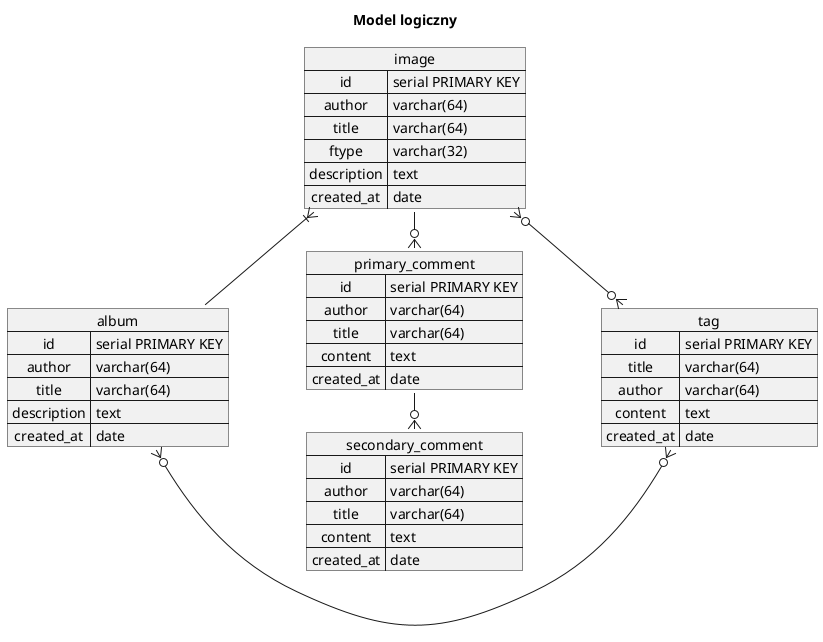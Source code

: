 @startuml
left to right direction
' Horizontal lines:
' Vertical lines: -->, <--, <-->, ->, -|{, <->
title Model logiczny

map album {
 id => serial PRIMARY KEY
 author => varchar(64)
 title => varchar(64)
 description => text
 created_at => date
}

map image {
 id => serial PRIMARY KEY
 author => varchar(64)
 title => varchar(64)
 ftype => varchar(32)
 description => text
 created_at => date
}

map primary_comment {
 id => serial PRIMARY KEY
 author => varchar(64)
 title => varchar(64)
 content => text
 created_at => date
}

map secondary_comment {
 id => serial PRIMARY KEY
 author => varchar(64)
 title => varchar(64)
 content => text
 created_at => date
}

map tag {
 id => serial PRIMARY KEY
 title => varchar(64)
 author => varchar(64)
 content => text
 created_at => date
}

album --|{ image
image -o{ primary_comment
primary_comment -o{ secondary_comment
image }o--o{ tag
album }o--o{ tag
@enduml
